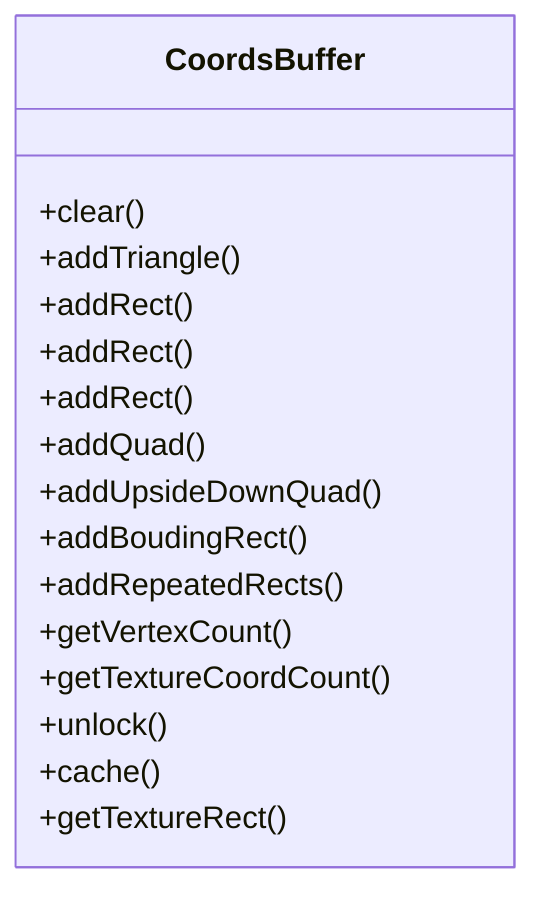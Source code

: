 classDiagram
    class CoordsBuffer {
        +clear()
        +addTriangle()
        +addRect()
        +addRect()
        +addRect()
        +addQuad()
        +addUpsideDownQuad()
        +addBoudingRect()
        +addRepeatedRects()
        +getVertexCount()
        +getTextureCoordCount()
        +unlock()
        +cache()
        +getTextureRect()
    }